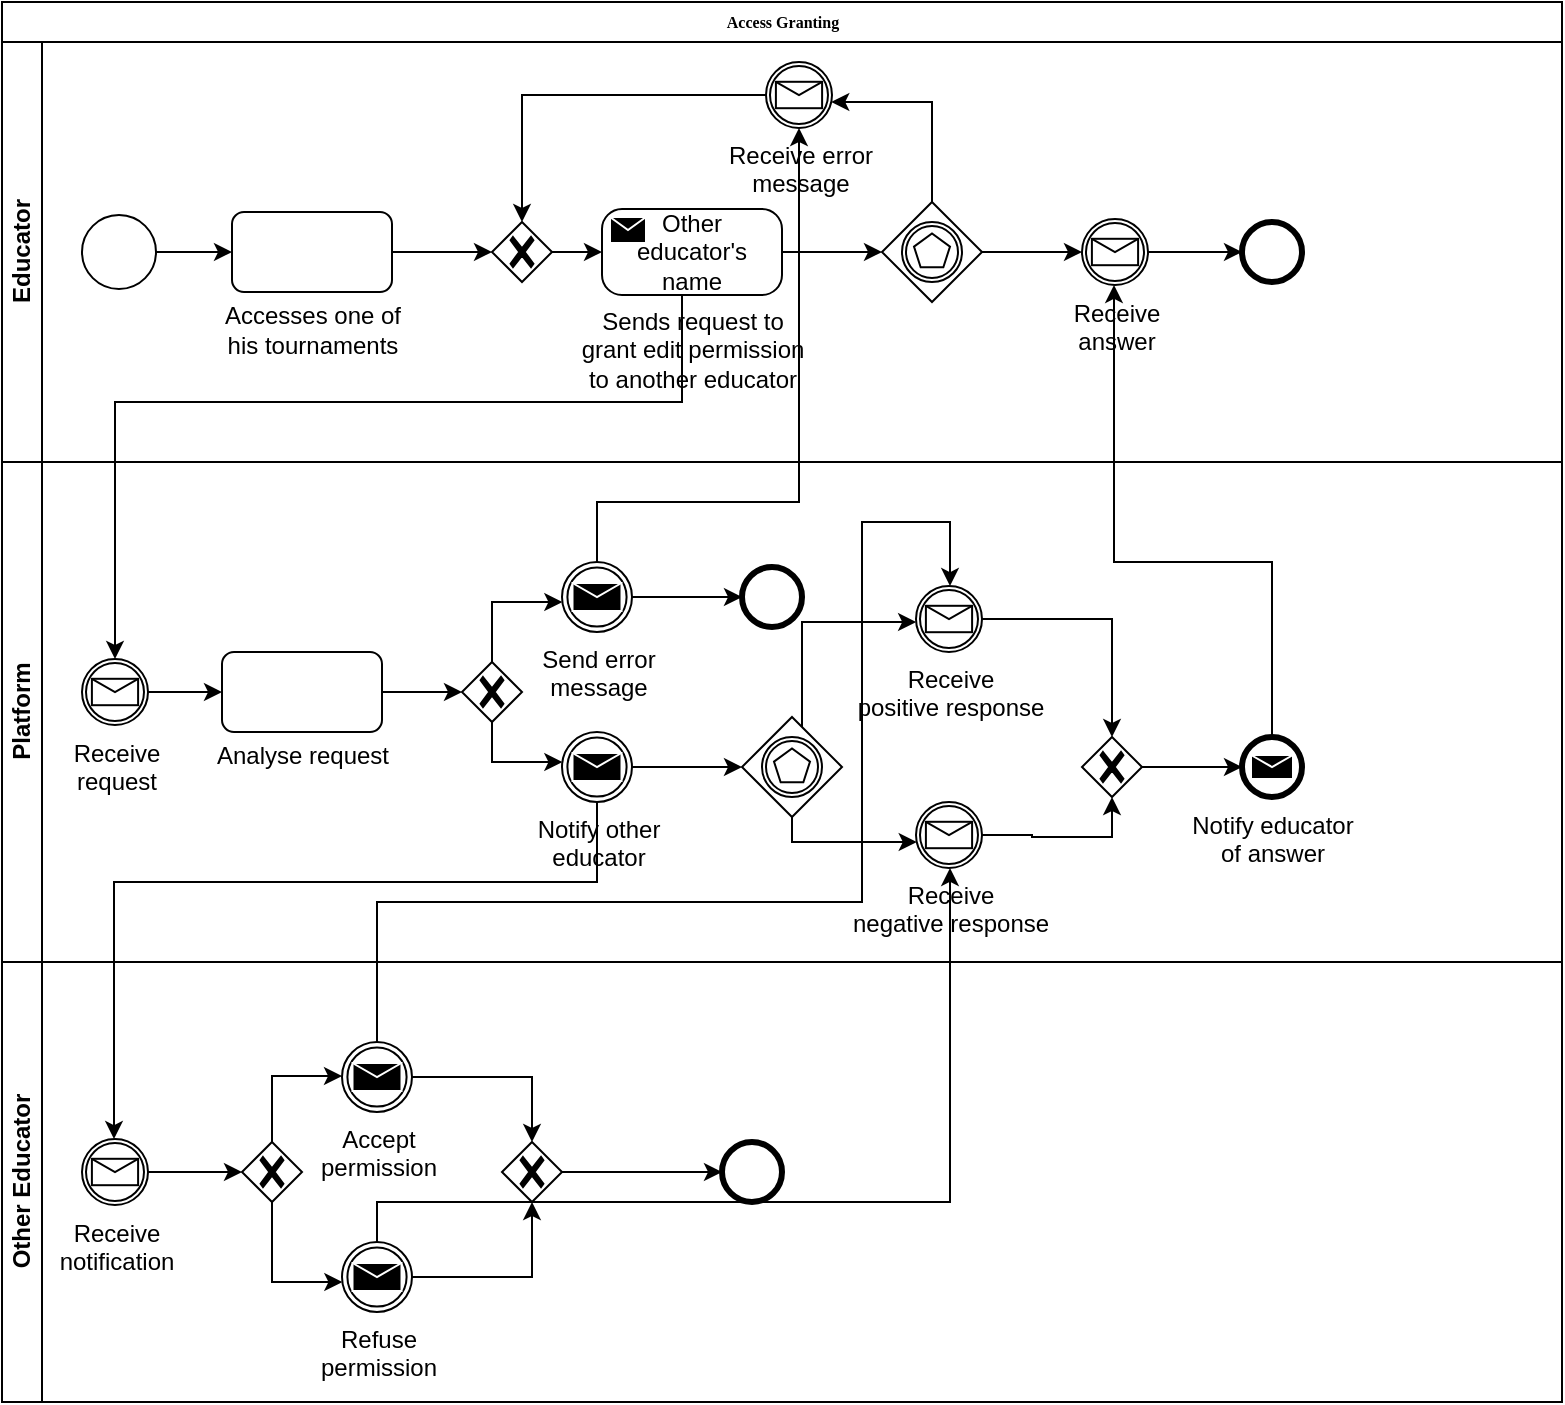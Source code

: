 <mxfile version="21.3.7" type="device">
  <diagram name="Page-1" id="c7488fd3-1785-93aa-aadb-54a6760d102a">
    <mxGraphModel dx="850" dy="757" grid="1" gridSize="10" guides="1" tooltips="1" connect="1" arrows="1" fold="1" page="1" pageScale="1" pageWidth="1100" pageHeight="850" background="none" math="0" shadow="0">
      <root>
        <mxCell id="0" />
        <mxCell id="1" parent="0" />
        <mxCell id="CDbokZhid0h3c1UekMTh-214" value="Access Granting" style="swimlane;html=1;childLayout=stackLayout;horizontal=1;startSize=20;horizontalStack=0;rounded=0;shadow=0;labelBackgroundColor=none;strokeWidth=1;fontFamily=Verdana;fontSize=8;align=center;" parent="1" vertex="1">
          <mxGeometry x="60" y="140" width="780" height="480" as="geometry" />
        </mxCell>
        <mxCell id="CDbokZhid0h3c1UekMTh-215" value="Educator" style="swimlane;html=1;startSize=20;horizontal=0;" parent="CDbokZhid0h3c1UekMTh-214" vertex="1">
          <mxGeometry y="20" width="780" height="210" as="geometry" />
        </mxCell>
        <mxCell id="PWZpDbweVa0cq_8GeGo4-52" style="edgeStyle=orthogonalEdgeStyle;rounded=0;orthogonalLoop=1;jettySize=auto;html=1;entryX=0;entryY=0.5;entryDx=0;entryDy=0;" edge="1" parent="CDbokZhid0h3c1UekMTh-215" source="PWZpDbweVa0cq_8GeGo4-51" target="PWZpDbweVa0cq_8GeGo4-50">
          <mxGeometry relative="1" as="geometry" />
        </mxCell>
        <mxCell id="PWZpDbweVa0cq_8GeGo4-51" value="" style="points=[[0.145,0.145,0],[0.5,0,0],[0.855,0.145,0],[1,0.5,0],[0.855,0.855,0],[0.5,1,0],[0.145,0.855,0],[0,0.5,0]];shape=mxgraph.bpmn.event;html=1;verticalLabelPosition=bottom;labelBackgroundColor=#ffffff;verticalAlign=top;align=center;perimeter=ellipsePerimeter;outlineConnect=0;aspect=fixed;outline=standard;symbol=general;" vertex="1" parent="CDbokZhid0h3c1UekMTh-215">
          <mxGeometry x="40" y="86.5" width="37" height="37" as="geometry" />
        </mxCell>
        <mxCell id="PWZpDbweVa0cq_8GeGo4-61" style="edgeStyle=orthogonalEdgeStyle;rounded=0;orthogonalLoop=1;jettySize=auto;html=1;entryX=0;entryY=0.5;entryDx=0;entryDy=0;entryPerimeter=0;" edge="1" parent="CDbokZhid0h3c1UekMTh-215" source="PWZpDbweVa0cq_8GeGo4-50" target="PWZpDbweVa0cq_8GeGo4-60">
          <mxGeometry relative="1" as="geometry" />
        </mxCell>
        <mxCell id="PWZpDbweVa0cq_8GeGo4-50" value="" style="rounded=1;whiteSpace=wrap;html=1;" vertex="1" parent="CDbokZhid0h3c1UekMTh-215">
          <mxGeometry x="115" y="85" width="80" height="40" as="geometry" />
        </mxCell>
        <mxCell id="PWZpDbweVa0cq_8GeGo4-54" value="&lt;div&gt;Accesses one of&lt;/div&gt;&lt;div&gt;his tournaments&lt;br&gt;&lt;/div&gt;" style="text;html=1;align=center;verticalAlign=middle;resizable=0;points=[];autosize=1;strokeColor=none;fillColor=none;" vertex="1" parent="CDbokZhid0h3c1UekMTh-215">
          <mxGeometry x="100" y="123.5" width="110" height="40" as="geometry" />
        </mxCell>
        <mxCell id="PWZpDbweVa0cq_8GeGo4-71" style="edgeStyle=orthogonalEdgeStyle;rounded=0;orthogonalLoop=1;jettySize=auto;html=1;entryX=0;entryY=0.5;entryDx=0;entryDy=0;entryPerimeter=0;" edge="1" parent="CDbokZhid0h3c1UekMTh-215" source="PWZpDbweVa0cq_8GeGo4-55" target="PWZpDbweVa0cq_8GeGo4-70">
          <mxGeometry relative="1" as="geometry" />
        </mxCell>
        <mxCell id="PWZpDbweVa0cq_8GeGo4-55" value="&lt;div&gt;Other&lt;/div&gt;&lt;div&gt;educator&#39;s&lt;/div&gt;&lt;div&gt;name&lt;br&gt;&lt;/div&gt;" style="points=[[0.25,0,0],[0.5,0,0],[0.75,0,0],[1,0.25,0],[1,0.5,0],[1,0.75,0],[0.75,1,0],[0.5,1,0],[0.25,1,0],[0,0.75,0],[0,0.5,0],[0,0.25,0]];shape=mxgraph.bpmn.task;whiteSpace=wrap;rectStyle=rounded;size=10;html=1;container=1;expand=0;collapsible=0;taskMarker=send;" vertex="1" parent="CDbokZhid0h3c1UekMTh-215">
          <mxGeometry x="300" y="83.5" width="90" height="43" as="geometry" />
        </mxCell>
        <mxCell id="PWZpDbweVa0cq_8GeGo4-57" value="&lt;div&gt;Sends request to&lt;/div&gt;&lt;div&gt;grant edit permission&lt;/div&gt;&lt;div&gt;to another educator&lt;br&gt;&lt;/div&gt;" style="text;html=1;align=center;verticalAlign=middle;resizable=0;points=[];autosize=1;strokeColor=none;fillColor=none;" vertex="1" parent="CDbokZhid0h3c1UekMTh-215">
          <mxGeometry x="275" y="123.5" width="140" height="60" as="geometry" />
        </mxCell>
        <mxCell id="PWZpDbweVa0cq_8GeGo4-62" style="edgeStyle=orthogonalEdgeStyle;rounded=0;orthogonalLoop=1;jettySize=auto;html=1;" edge="1" parent="CDbokZhid0h3c1UekMTh-215" source="PWZpDbweVa0cq_8GeGo4-60" target="PWZpDbweVa0cq_8GeGo4-55">
          <mxGeometry relative="1" as="geometry" />
        </mxCell>
        <mxCell id="PWZpDbweVa0cq_8GeGo4-60" value="" style="points=[[0.25,0.25,0],[0.5,0,0],[0.75,0.25,0],[1,0.5,0],[0.75,0.75,0],[0.5,1,0],[0.25,0.75,0],[0,0.5,0]];shape=mxgraph.bpmn.gateway2;html=1;verticalLabelPosition=bottom;labelBackgroundColor=#ffffff;verticalAlign=top;align=center;perimeter=rhombusPerimeter;outlineConnect=0;outline=none;symbol=none;gwType=exclusive;" vertex="1" parent="CDbokZhid0h3c1UekMTh-215">
          <mxGeometry x="245" y="90" width="30" height="30" as="geometry" />
        </mxCell>
        <mxCell id="PWZpDbweVa0cq_8GeGo4-73" style="edgeStyle=orthogonalEdgeStyle;rounded=0;orthogonalLoop=1;jettySize=auto;html=1;" edge="1" parent="CDbokZhid0h3c1UekMTh-215" source="PWZpDbweVa0cq_8GeGo4-70" target="PWZpDbweVa0cq_8GeGo4-72">
          <mxGeometry relative="1" as="geometry">
            <Array as="points">
              <mxPoint x="465" y="30" />
            </Array>
          </mxGeometry>
        </mxCell>
        <mxCell id="PWZpDbweVa0cq_8GeGo4-114" style="edgeStyle=orthogonalEdgeStyle;rounded=0;orthogonalLoop=1;jettySize=auto;html=1;entryX=0;entryY=0.5;entryDx=0;entryDy=0;entryPerimeter=0;" edge="1" parent="CDbokZhid0h3c1UekMTh-215" source="PWZpDbweVa0cq_8GeGo4-70" target="PWZpDbweVa0cq_8GeGo4-113">
          <mxGeometry relative="1" as="geometry" />
        </mxCell>
        <mxCell id="PWZpDbweVa0cq_8GeGo4-70" value="" style="points=[[0.25,0.25,0],[0.5,0,0],[0.75,0.25,0],[1,0.5,0],[0.75,0.75,0],[0.5,1,0],[0.25,0.75,0],[0,0.5,0]];shape=mxgraph.bpmn.gateway2;html=1;verticalLabelPosition=bottom;labelBackgroundColor=#ffffff;verticalAlign=top;align=center;perimeter=rhombusPerimeter;outlineConnect=0;outline=catching;symbol=multiple;" vertex="1" parent="CDbokZhid0h3c1UekMTh-215">
          <mxGeometry x="440" y="80" width="50" height="50" as="geometry" />
        </mxCell>
        <mxCell id="PWZpDbweVa0cq_8GeGo4-74" style="edgeStyle=orthogonalEdgeStyle;rounded=0;orthogonalLoop=1;jettySize=auto;html=1;" edge="1" parent="CDbokZhid0h3c1UekMTh-215" source="PWZpDbweVa0cq_8GeGo4-72" target="PWZpDbweVa0cq_8GeGo4-60">
          <mxGeometry relative="1" as="geometry" />
        </mxCell>
        <mxCell id="PWZpDbweVa0cq_8GeGo4-72" value="&lt;div&gt;Receive error&lt;/div&gt;&lt;div&gt;message&lt;br&gt;&lt;/div&gt;" style="points=[[0.145,0.145,0],[0.5,0,0],[0.855,0.145,0],[1,0.5,0],[0.855,0.855,0],[0.5,1,0],[0.145,0.855,0],[0,0.5,0]];shape=mxgraph.bpmn.event;html=1;verticalLabelPosition=bottom;labelBackgroundColor=#ffffff;verticalAlign=top;align=center;perimeter=ellipsePerimeter;outlineConnect=0;aspect=fixed;outline=catching;symbol=message;" vertex="1" parent="CDbokZhid0h3c1UekMTh-215">
          <mxGeometry x="382" y="10" width="33" height="33" as="geometry" />
        </mxCell>
        <mxCell id="PWZpDbweVa0cq_8GeGo4-116" style="edgeStyle=orthogonalEdgeStyle;rounded=0;orthogonalLoop=1;jettySize=auto;html=1;entryX=0;entryY=0.5;entryDx=0;entryDy=0;entryPerimeter=0;" edge="1" parent="CDbokZhid0h3c1UekMTh-215" source="PWZpDbweVa0cq_8GeGo4-113" target="PWZpDbweVa0cq_8GeGo4-115">
          <mxGeometry relative="1" as="geometry" />
        </mxCell>
        <mxCell id="PWZpDbweVa0cq_8GeGo4-113" value="&lt;div&gt;Receive&lt;/div&gt;&lt;div&gt;answer&lt;br&gt;&lt;/div&gt;" style="points=[[0.145,0.145,0],[0.5,0,0],[0.855,0.145,0],[1,0.5,0],[0.855,0.855,0],[0.5,1,0],[0.145,0.855,0],[0,0.5,0]];shape=mxgraph.bpmn.event;html=1;verticalLabelPosition=bottom;labelBackgroundColor=#ffffff;verticalAlign=top;align=center;perimeter=ellipsePerimeter;outlineConnect=0;aspect=fixed;outline=catching;symbol=message;" vertex="1" parent="CDbokZhid0h3c1UekMTh-215">
          <mxGeometry x="540" y="88.5" width="33" height="33" as="geometry" />
        </mxCell>
        <mxCell id="PWZpDbweVa0cq_8GeGo4-115" value="" style="points=[[0.145,0.145,0],[0.5,0,0],[0.855,0.145,0],[1,0.5,0],[0.855,0.855,0],[0.5,1,0],[0.145,0.855,0],[0,0.5,0]];shape=mxgraph.bpmn.event;html=1;verticalLabelPosition=bottom;labelBackgroundColor=#ffffff;verticalAlign=top;align=center;perimeter=ellipsePerimeter;outlineConnect=0;aspect=fixed;outline=end;symbol=terminate2;" vertex="1" parent="CDbokZhid0h3c1UekMTh-215">
          <mxGeometry x="620" y="90" width="30" height="30" as="geometry" />
        </mxCell>
        <mxCell id="CDbokZhid0h3c1UekMTh-308" value="Platform" style="swimlane;html=1;startSize=20;horizontal=0;" parent="CDbokZhid0h3c1UekMTh-214" vertex="1">
          <mxGeometry y="230" width="780" height="250" as="geometry" />
        </mxCell>
        <mxCell id="PWZpDbweVa0cq_8GeGo4-65" style="edgeStyle=orthogonalEdgeStyle;rounded=0;orthogonalLoop=1;jettySize=auto;html=1;entryX=0;entryY=0.5;entryDx=0;entryDy=0;" edge="1" parent="CDbokZhid0h3c1UekMTh-308" source="PWZpDbweVa0cq_8GeGo4-58" target="PWZpDbweVa0cq_8GeGo4-64">
          <mxGeometry relative="1" as="geometry" />
        </mxCell>
        <mxCell id="PWZpDbweVa0cq_8GeGo4-58" value="&lt;div&gt;Receive&lt;/div&gt;&lt;div&gt;request&lt;br&gt;&lt;/div&gt;" style="points=[[0.145,0.145,0],[0.5,0,0],[0.855,0.145,0],[1,0.5,0],[0.855,0.855,0],[0.5,1,0],[0.145,0.855,0],[0,0.5,0]];shape=mxgraph.bpmn.event;html=1;verticalLabelPosition=bottom;labelBackgroundColor=#ffffff;verticalAlign=top;align=center;perimeter=ellipsePerimeter;outlineConnect=0;aspect=fixed;outline=catching;symbol=message;" vertex="1" parent="CDbokZhid0h3c1UekMTh-308">
          <mxGeometry x="40" y="98.5" width="33" height="33" as="geometry" />
        </mxCell>
        <mxCell id="PWZpDbweVa0cq_8GeGo4-69" style="edgeStyle=orthogonalEdgeStyle;rounded=0;orthogonalLoop=1;jettySize=auto;html=1;" edge="1" parent="CDbokZhid0h3c1UekMTh-308" source="PWZpDbweVa0cq_8GeGo4-63" target="PWZpDbweVa0cq_8GeGo4-44">
          <mxGeometry relative="1" as="geometry">
            <Array as="points">
              <mxPoint x="245" y="70" />
            </Array>
          </mxGeometry>
        </mxCell>
        <mxCell id="PWZpDbweVa0cq_8GeGo4-76" style="edgeStyle=orthogonalEdgeStyle;rounded=0;orthogonalLoop=1;jettySize=auto;html=1;" edge="1" parent="CDbokZhid0h3c1UekMTh-308" source="PWZpDbweVa0cq_8GeGo4-63" target="PWZpDbweVa0cq_8GeGo4-75">
          <mxGeometry relative="1" as="geometry">
            <Array as="points">
              <mxPoint x="245" y="150" />
            </Array>
          </mxGeometry>
        </mxCell>
        <mxCell id="PWZpDbweVa0cq_8GeGo4-63" value="" style="points=[[0.25,0.25,0],[0.5,0,0],[0.75,0.25,0],[1,0.5,0],[0.75,0.75,0],[0.5,1,0],[0.25,0.75,0],[0,0.5,0]];shape=mxgraph.bpmn.gateway2;html=1;verticalLabelPosition=bottom;labelBackgroundColor=#ffffff;verticalAlign=top;align=center;perimeter=rhombusPerimeter;outlineConnect=0;outline=none;symbol=none;gwType=exclusive;" vertex="1" parent="CDbokZhid0h3c1UekMTh-308">
          <mxGeometry x="230" y="100" width="30" height="30" as="geometry" />
        </mxCell>
        <mxCell id="PWZpDbweVa0cq_8GeGo4-66" style="edgeStyle=orthogonalEdgeStyle;rounded=0;orthogonalLoop=1;jettySize=auto;html=1;entryX=0;entryY=0.5;entryDx=0;entryDy=0;entryPerimeter=0;" edge="1" parent="CDbokZhid0h3c1UekMTh-308" source="PWZpDbweVa0cq_8GeGo4-64" target="PWZpDbweVa0cq_8GeGo4-63">
          <mxGeometry relative="1" as="geometry" />
        </mxCell>
        <mxCell id="PWZpDbweVa0cq_8GeGo4-64" value="" style="rounded=1;whiteSpace=wrap;html=1;" vertex="1" parent="CDbokZhid0h3c1UekMTh-308">
          <mxGeometry x="110" y="95" width="80" height="40" as="geometry" />
        </mxCell>
        <mxCell id="PWZpDbweVa0cq_8GeGo4-67" value="Analyse request" style="text;html=1;align=center;verticalAlign=middle;resizable=0;points=[];autosize=1;strokeColor=none;fillColor=none;" vertex="1" parent="CDbokZhid0h3c1UekMTh-308">
          <mxGeometry x="95" y="131.5" width="110" height="30" as="geometry" />
        </mxCell>
        <mxCell id="PWZpDbweVa0cq_8GeGo4-102" style="edgeStyle=orthogonalEdgeStyle;rounded=0;orthogonalLoop=1;jettySize=auto;html=1;entryX=0;entryY=0.5;entryDx=0;entryDy=0;entryPerimeter=0;" edge="1" parent="CDbokZhid0h3c1UekMTh-308" source="PWZpDbweVa0cq_8GeGo4-44" target="PWZpDbweVa0cq_8GeGo4-48">
          <mxGeometry relative="1" as="geometry" />
        </mxCell>
        <mxCell id="PWZpDbweVa0cq_8GeGo4-44" value="&lt;div&gt;Send error&lt;/div&gt;&lt;div&gt;message&lt;br&gt;&lt;/div&gt;" style="points=[[0.145,0.145,0],[0.5,0,0],[0.855,0.145,0],[1,0.5,0],[0.855,0.855,0],[0.5,1,0],[0.145,0.855,0],[0,0.5,0]];shape=mxgraph.bpmn.event;html=1;verticalLabelPosition=bottom;labelBackgroundColor=#ffffff;verticalAlign=top;align=center;perimeter=ellipsePerimeter;outlineConnect=0;aspect=fixed;outline=throwing;symbol=message;" vertex="1" parent="CDbokZhid0h3c1UekMTh-308">
          <mxGeometry x="280.001" y="50" width="35" height="35" as="geometry" />
        </mxCell>
        <mxCell id="PWZpDbweVa0cq_8GeGo4-104" value="" style="edgeStyle=orthogonalEdgeStyle;rounded=0;orthogonalLoop=1;jettySize=auto;html=1;" edge="1" parent="CDbokZhid0h3c1UekMTh-308" source="PWZpDbweVa0cq_8GeGo4-75" target="PWZpDbweVa0cq_8GeGo4-46">
          <mxGeometry relative="1" as="geometry" />
        </mxCell>
        <mxCell id="PWZpDbweVa0cq_8GeGo4-75" value="&lt;div&gt;Notify other&lt;/div&gt;&lt;div&gt;educator&lt;br&gt;&lt;/div&gt;" style="points=[[0.145,0.145,0],[0.5,0,0],[0.855,0.145,0],[1,0.5,0],[0.855,0.855,0],[0.5,1,0],[0.145,0.855,0],[0,0.5,0]];shape=mxgraph.bpmn.event;html=1;verticalLabelPosition=bottom;labelBackgroundColor=#ffffff;verticalAlign=top;align=center;perimeter=ellipsePerimeter;outlineConnect=0;aspect=fixed;outline=throwing;symbol=message;" vertex="1" parent="CDbokZhid0h3c1UekMTh-308">
          <mxGeometry x="280.001" y="135" width="35" height="35" as="geometry" />
        </mxCell>
        <mxCell id="PWZpDbweVa0cq_8GeGo4-48" value="" style="points=[[0.145,0.145,0],[0.5,0,0],[0.855,0.145,0],[1,0.5,0],[0.855,0.855,0],[0.5,1,0],[0.145,0.855,0],[0,0.5,0]];shape=mxgraph.bpmn.event;html=1;verticalLabelPosition=bottom;labelBackgroundColor=#ffffff;verticalAlign=top;align=center;perimeter=ellipsePerimeter;outlineConnect=0;aspect=fixed;outline=end;symbol=terminate2;" vertex="1" parent="CDbokZhid0h3c1UekMTh-308">
          <mxGeometry x="370" y="52.5" width="30" height="30" as="geometry" />
        </mxCell>
        <mxCell id="PWZpDbweVa0cq_8GeGo4-106" style="edgeStyle=orthogonalEdgeStyle;rounded=0;orthogonalLoop=1;jettySize=auto;html=1;" edge="1" parent="CDbokZhid0h3c1UekMTh-308" source="PWZpDbweVa0cq_8GeGo4-46" target="PWZpDbweVa0cq_8GeGo4-45">
          <mxGeometry relative="1" as="geometry">
            <Array as="points">
              <mxPoint x="400" y="80" />
            </Array>
          </mxGeometry>
        </mxCell>
        <mxCell id="PWZpDbweVa0cq_8GeGo4-108" style="edgeStyle=orthogonalEdgeStyle;rounded=0;orthogonalLoop=1;jettySize=auto;html=1;" edge="1" parent="CDbokZhid0h3c1UekMTh-308" source="PWZpDbweVa0cq_8GeGo4-46" target="PWZpDbweVa0cq_8GeGo4-107">
          <mxGeometry relative="1" as="geometry">
            <Array as="points">
              <mxPoint x="395" y="190" />
            </Array>
          </mxGeometry>
        </mxCell>
        <mxCell id="PWZpDbweVa0cq_8GeGo4-46" value="" style="points=[[0.25,0.25,0],[0.5,0,0],[0.75,0.25,0],[1,0.5,0],[0.75,0.75,0],[0.5,1,0],[0.25,0.75,0],[0,0.5,0]];shape=mxgraph.bpmn.gateway2;html=1;verticalLabelPosition=bottom;labelBackgroundColor=#ffffff;verticalAlign=top;align=center;perimeter=rhombusPerimeter;outlineConnect=0;outline=catching;symbol=multiple;" vertex="1" parent="CDbokZhid0h3c1UekMTh-308">
          <mxGeometry x="370" y="127.5" width="50" height="50" as="geometry" />
        </mxCell>
        <mxCell id="PWZpDbweVa0cq_8GeGo4-109" style="edgeStyle=orthogonalEdgeStyle;rounded=0;orthogonalLoop=1;jettySize=auto;html=1;entryX=0.5;entryY=0;entryDx=0;entryDy=0;entryPerimeter=0;" edge="1" parent="CDbokZhid0h3c1UekMTh-308" source="PWZpDbweVa0cq_8GeGo4-45" target="PWZpDbweVa0cq_8GeGo4-47">
          <mxGeometry relative="1" as="geometry" />
        </mxCell>
        <mxCell id="PWZpDbweVa0cq_8GeGo4-45" value="&lt;div&gt;Receive &lt;br&gt;&lt;/div&gt;&lt;div&gt;positive response&lt;br&gt;&lt;/div&gt;" style="points=[[0.145,0.145,0],[0.5,0,0],[0.855,0.145,0],[1,0.5,0],[0.855,0.855,0],[0.5,1,0],[0.145,0.855,0],[0,0.5,0]];shape=mxgraph.bpmn.event;html=1;verticalLabelPosition=bottom;labelBackgroundColor=#ffffff;verticalAlign=top;align=center;perimeter=ellipsePerimeter;outlineConnect=0;aspect=fixed;outline=catching;symbol=message;" vertex="1" parent="CDbokZhid0h3c1UekMTh-308">
          <mxGeometry x="457" y="62" width="33" height="33" as="geometry" />
        </mxCell>
        <mxCell id="PWZpDbweVa0cq_8GeGo4-110" style="edgeStyle=orthogonalEdgeStyle;rounded=0;orthogonalLoop=1;jettySize=auto;html=1;" edge="1" parent="CDbokZhid0h3c1UekMTh-308" source="PWZpDbweVa0cq_8GeGo4-107" target="PWZpDbweVa0cq_8GeGo4-47">
          <mxGeometry relative="1" as="geometry" />
        </mxCell>
        <mxCell id="PWZpDbweVa0cq_8GeGo4-107" value="&lt;div&gt;Receive &lt;br&gt;&lt;/div&gt;&lt;div&gt;negative response&lt;br&gt;&lt;/div&gt;" style="points=[[0.145,0.145,0],[0.5,0,0],[0.855,0.145,0],[1,0.5,0],[0.855,0.855,0],[0.5,1,0],[0.145,0.855,0],[0,0.5,0]];shape=mxgraph.bpmn.event;html=1;verticalLabelPosition=bottom;labelBackgroundColor=#ffffff;verticalAlign=top;align=center;perimeter=ellipsePerimeter;outlineConnect=0;aspect=fixed;outline=catching;symbol=message;" vertex="1" parent="CDbokZhid0h3c1UekMTh-308">
          <mxGeometry x="457" y="170" width="33" height="33" as="geometry" />
        </mxCell>
        <mxCell id="PWZpDbweVa0cq_8GeGo4-112" style="edgeStyle=orthogonalEdgeStyle;rounded=0;orthogonalLoop=1;jettySize=auto;html=1;entryX=0;entryY=0.5;entryDx=0;entryDy=0;entryPerimeter=0;" edge="1" parent="CDbokZhid0h3c1UekMTh-308" source="PWZpDbweVa0cq_8GeGo4-47" target="PWZpDbweVa0cq_8GeGo4-111">
          <mxGeometry relative="1" as="geometry" />
        </mxCell>
        <mxCell id="PWZpDbweVa0cq_8GeGo4-47" value="" style="points=[[0.25,0.25,0],[0.5,0,0],[0.75,0.25,0],[1,0.5,0],[0.75,0.75,0],[0.5,1,0],[0.25,0.75,0],[0,0.5,0]];shape=mxgraph.bpmn.gateway2;html=1;verticalLabelPosition=bottom;labelBackgroundColor=#ffffff;verticalAlign=top;align=center;perimeter=rhombusPerimeter;outlineConnect=0;outline=none;symbol=none;gwType=exclusive;" vertex="1" parent="CDbokZhid0h3c1UekMTh-308">
          <mxGeometry x="540" y="137.5" width="30" height="30" as="geometry" />
        </mxCell>
        <mxCell id="PWZpDbweVa0cq_8GeGo4-111" value="&lt;div&gt;Notify educator &lt;br&gt;&lt;/div&gt;&lt;div&gt;of answer&lt;br&gt;&lt;/div&gt;" style="points=[[0.145,0.145,0],[0.5,0,0],[0.855,0.145,0],[1,0.5,0],[0.855,0.855,0],[0.5,1,0],[0.145,0.855,0],[0,0.5,0]];shape=mxgraph.bpmn.event;html=1;verticalLabelPosition=bottom;labelBackgroundColor=#ffffff;verticalAlign=top;align=center;perimeter=ellipsePerimeter;outlineConnect=0;aspect=fixed;outline=end;symbol=message;" vertex="1" parent="CDbokZhid0h3c1UekMTh-308">
          <mxGeometry x="620" y="137.5" width="30" height="30" as="geometry" />
        </mxCell>
        <mxCell id="PWZpDbweVa0cq_8GeGo4-59" style="edgeStyle=orthogonalEdgeStyle;rounded=0;orthogonalLoop=1;jettySize=auto;html=1;entryX=0.5;entryY=0;entryDx=0;entryDy=0;entryPerimeter=0;" edge="1" parent="CDbokZhid0h3c1UekMTh-214" source="PWZpDbweVa0cq_8GeGo4-55" target="PWZpDbweVa0cq_8GeGo4-58">
          <mxGeometry relative="1" as="geometry">
            <Array as="points">
              <mxPoint x="340" y="200" />
              <mxPoint x="56" y="200" />
            </Array>
          </mxGeometry>
        </mxCell>
        <mxCell id="PWZpDbweVa0cq_8GeGo4-100" style="edgeStyle=orthogonalEdgeStyle;rounded=0;orthogonalLoop=1;jettySize=auto;html=1;entryX=0.5;entryY=1;entryDx=0;entryDy=0;entryPerimeter=0;" edge="1" parent="CDbokZhid0h3c1UekMTh-214" source="PWZpDbweVa0cq_8GeGo4-44" target="PWZpDbweVa0cq_8GeGo4-72">
          <mxGeometry relative="1" as="geometry">
            <Array as="points">
              <mxPoint x="298" y="250" />
              <mxPoint x="398" y="250" />
            </Array>
          </mxGeometry>
        </mxCell>
        <mxCell id="PWZpDbweVa0cq_8GeGo4-124" style="edgeStyle=orthogonalEdgeStyle;rounded=0;orthogonalLoop=1;jettySize=auto;html=1;" edge="1" parent="CDbokZhid0h3c1UekMTh-214" source="PWZpDbweVa0cq_8GeGo4-111" target="PWZpDbweVa0cq_8GeGo4-113">
          <mxGeometry relative="1" as="geometry">
            <Array as="points">
              <mxPoint x="635" y="280" />
              <mxPoint x="556" y="280" />
            </Array>
          </mxGeometry>
        </mxCell>
        <mxCell id="PWZpDbweVa0cq_8GeGo4-77" value="Other Educator" style="swimlane;html=1;startSize=20;horizontal=0;" vertex="1" parent="1">
          <mxGeometry x="60" y="620" width="780" height="220" as="geometry" />
        </mxCell>
        <mxCell id="PWZpDbweVa0cq_8GeGo4-95" style="edgeStyle=orthogonalEdgeStyle;rounded=0;orthogonalLoop=1;jettySize=auto;html=1;entryX=0;entryY=0.5;entryDx=0;entryDy=0;entryPerimeter=0;" edge="1" parent="PWZpDbweVa0cq_8GeGo4-77" source="PWZpDbweVa0cq_8GeGo4-92" target="PWZpDbweVa0cq_8GeGo4-94">
          <mxGeometry relative="1" as="geometry" />
        </mxCell>
        <mxCell id="PWZpDbweVa0cq_8GeGo4-92" value="&lt;div&gt;Receive&lt;/div&gt;&lt;div&gt;notification&lt;br&gt;&lt;/div&gt;" style="points=[[0.145,0.145,0],[0.5,0,0],[0.855,0.145,0],[1,0.5,0],[0.855,0.855,0],[0.5,1,0],[0.145,0.855,0],[0,0.5,0]];shape=mxgraph.bpmn.event;html=1;verticalLabelPosition=bottom;labelBackgroundColor=#ffffff;verticalAlign=top;align=center;perimeter=ellipsePerimeter;outlineConnect=0;aspect=fixed;outline=catching;symbol=message;" vertex="1" parent="PWZpDbweVa0cq_8GeGo4-77">
          <mxGeometry x="40" y="88.5" width="33" height="33" as="geometry" />
        </mxCell>
        <mxCell id="PWZpDbweVa0cq_8GeGo4-97" style="edgeStyle=orthogonalEdgeStyle;rounded=0;orthogonalLoop=1;jettySize=auto;html=1;" edge="1" parent="PWZpDbweVa0cq_8GeGo4-77" source="PWZpDbweVa0cq_8GeGo4-94" target="PWZpDbweVa0cq_8GeGo4-96">
          <mxGeometry relative="1" as="geometry">
            <Array as="points">
              <mxPoint x="135" y="57" />
            </Array>
          </mxGeometry>
        </mxCell>
        <mxCell id="PWZpDbweVa0cq_8GeGo4-99" style="edgeStyle=orthogonalEdgeStyle;rounded=0;orthogonalLoop=1;jettySize=auto;html=1;" edge="1" parent="PWZpDbweVa0cq_8GeGo4-77" source="PWZpDbweVa0cq_8GeGo4-94" target="PWZpDbweVa0cq_8GeGo4-98">
          <mxGeometry relative="1" as="geometry">
            <Array as="points">
              <mxPoint x="135" y="160" />
            </Array>
          </mxGeometry>
        </mxCell>
        <mxCell id="PWZpDbweVa0cq_8GeGo4-94" value="" style="points=[[0.25,0.25,0],[0.5,0,0],[0.75,0.25,0],[1,0.5,0],[0.75,0.75,0],[0.5,1,0],[0.25,0.75,0],[0,0.5,0]];shape=mxgraph.bpmn.gateway2;html=1;verticalLabelPosition=bottom;labelBackgroundColor=#ffffff;verticalAlign=top;align=center;perimeter=rhombusPerimeter;outlineConnect=0;outline=none;symbol=none;gwType=exclusive;" vertex="1" parent="PWZpDbweVa0cq_8GeGo4-77">
          <mxGeometry x="120" y="90" width="30" height="30" as="geometry" />
        </mxCell>
        <mxCell id="PWZpDbweVa0cq_8GeGo4-120" style="edgeStyle=orthogonalEdgeStyle;rounded=0;orthogonalLoop=1;jettySize=auto;html=1;entryX=0.5;entryY=0;entryDx=0;entryDy=0;entryPerimeter=0;" edge="1" parent="PWZpDbweVa0cq_8GeGo4-77" source="PWZpDbweVa0cq_8GeGo4-96" target="PWZpDbweVa0cq_8GeGo4-119">
          <mxGeometry relative="1" as="geometry" />
        </mxCell>
        <mxCell id="PWZpDbweVa0cq_8GeGo4-96" value="&lt;div&gt;Accept&lt;/div&gt;&lt;div&gt;permission&lt;br&gt;&lt;/div&gt;" style="points=[[0.145,0.145,0],[0.5,0,0],[0.855,0.145,0],[1,0.5,0],[0.855,0.855,0],[0.5,1,0],[0.145,0.855,0],[0,0.5,0]];shape=mxgraph.bpmn.event;html=1;verticalLabelPosition=bottom;labelBackgroundColor=#ffffff;verticalAlign=top;align=center;perimeter=ellipsePerimeter;outlineConnect=0;aspect=fixed;outline=throwing;symbol=message;" vertex="1" parent="PWZpDbweVa0cq_8GeGo4-77">
          <mxGeometry x="170.001" y="40" width="35" height="35" as="geometry" />
        </mxCell>
        <mxCell id="PWZpDbweVa0cq_8GeGo4-121" style="edgeStyle=orthogonalEdgeStyle;rounded=0;orthogonalLoop=1;jettySize=auto;html=1;" edge="1" parent="PWZpDbweVa0cq_8GeGo4-77" source="PWZpDbweVa0cq_8GeGo4-98" target="PWZpDbweVa0cq_8GeGo4-119">
          <mxGeometry relative="1" as="geometry" />
        </mxCell>
        <mxCell id="PWZpDbweVa0cq_8GeGo4-98" value="&lt;div&gt;Refuse&lt;/div&gt;&lt;div&gt;permission&lt;br&gt;&lt;/div&gt;" style="points=[[0.145,0.145,0],[0.5,0,0],[0.855,0.145,0],[1,0.5,0],[0.855,0.855,0],[0.5,1,0],[0.145,0.855,0],[0,0.5,0]];shape=mxgraph.bpmn.event;html=1;verticalLabelPosition=bottom;labelBackgroundColor=#ffffff;verticalAlign=top;align=center;perimeter=ellipsePerimeter;outlineConnect=0;aspect=fixed;outline=throwing;symbol=message;" vertex="1" parent="PWZpDbweVa0cq_8GeGo4-77">
          <mxGeometry x="170.001" y="140" width="35" height="35" as="geometry" />
        </mxCell>
        <mxCell id="PWZpDbweVa0cq_8GeGo4-123" style="edgeStyle=orthogonalEdgeStyle;rounded=0;orthogonalLoop=1;jettySize=auto;html=1;entryX=0;entryY=0.5;entryDx=0;entryDy=0;entryPerimeter=0;" edge="1" parent="PWZpDbweVa0cq_8GeGo4-77" source="PWZpDbweVa0cq_8GeGo4-119" target="PWZpDbweVa0cq_8GeGo4-122">
          <mxGeometry relative="1" as="geometry" />
        </mxCell>
        <mxCell id="PWZpDbweVa0cq_8GeGo4-119" value="" style="points=[[0.25,0.25,0],[0.5,0,0],[0.75,0.25,0],[1,0.5,0],[0.75,0.75,0],[0.5,1,0],[0.25,0.75,0],[0,0.5,0]];shape=mxgraph.bpmn.gateway2;html=1;verticalLabelPosition=bottom;labelBackgroundColor=#ffffff;verticalAlign=top;align=center;perimeter=rhombusPerimeter;outlineConnect=0;outline=none;symbol=none;gwType=exclusive;" vertex="1" parent="PWZpDbweVa0cq_8GeGo4-77">
          <mxGeometry x="250" y="90" width="30" height="30" as="geometry" />
        </mxCell>
        <mxCell id="PWZpDbweVa0cq_8GeGo4-122" value="" style="points=[[0.145,0.145,0],[0.5,0,0],[0.855,0.145,0],[1,0.5,0],[0.855,0.855,0],[0.5,1,0],[0.145,0.855,0],[0,0.5,0]];shape=mxgraph.bpmn.event;html=1;verticalLabelPosition=bottom;labelBackgroundColor=#ffffff;verticalAlign=top;align=center;perimeter=ellipsePerimeter;outlineConnect=0;aspect=fixed;outline=end;symbol=terminate2;" vertex="1" parent="PWZpDbweVa0cq_8GeGo4-77">
          <mxGeometry x="360" y="90" width="30" height="30" as="geometry" />
        </mxCell>
        <mxCell id="PWZpDbweVa0cq_8GeGo4-93" style="edgeStyle=orthogonalEdgeStyle;rounded=0;orthogonalLoop=1;jettySize=auto;html=1;" edge="1" parent="1" source="PWZpDbweVa0cq_8GeGo4-75" target="PWZpDbweVa0cq_8GeGo4-92">
          <mxGeometry relative="1" as="geometry">
            <Array as="points">
              <mxPoint x="358" y="580" />
              <mxPoint x="116" y="580" />
            </Array>
          </mxGeometry>
        </mxCell>
        <mxCell id="PWZpDbweVa0cq_8GeGo4-117" style="edgeStyle=orthogonalEdgeStyle;rounded=0;orthogonalLoop=1;jettySize=auto;html=1;" edge="1" parent="1" source="PWZpDbweVa0cq_8GeGo4-96" target="PWZpDbweVa0cq_8GeGo4-45">
          <mxGeometry relative="1" as="geometry">
            <Array as="points">
              <mxPoint x="248" y="590" />
              <mxPoint x="490" y="590" />
              <mxPoint x="490" y="400" />
              <mxPoint x="534" y="400" />
            </Array>
          </mxGeometry>
        </mxCell>
        <mxCell id="PWZpDbweVa0cq_8GeGo4-118" style="edgeStyle=orthogonalEdgeStyle;rounded=0;orthogonalLoop=1;jettySize=auto;html=1;" edge="1" parent="1" source="PWZpDbweVa0cq_8GeGo4-98" target="PWZpDbweVa0cq_8GeGo4-107">
          <mxGeometry relative="1" as="geometry">
            <Array as="points">
              <mxPoint x="248" y="740" />
              <mxPoint x="534" y="740" />
            </Array>
          </mxGeometry>
        </mxCell>
      </root>
    </mxGraphModel>
  </diagram>
</mxfile>
